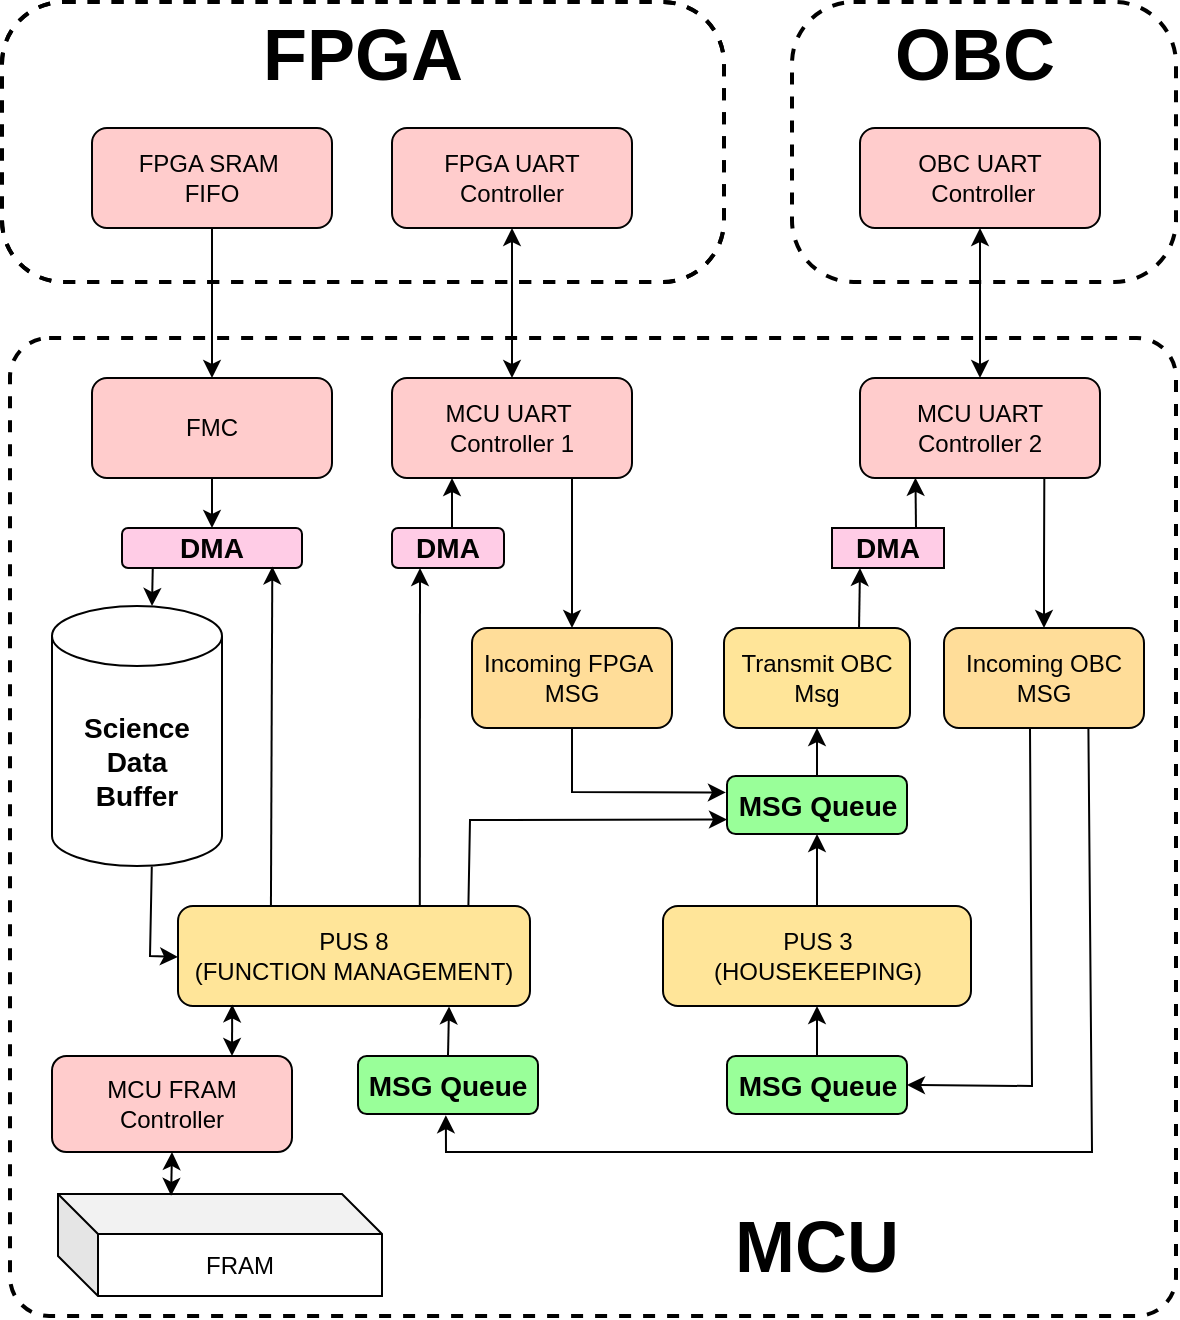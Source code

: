 <mxfile version="26.1.0">
  <diagram name="Pagină-1" id="ddQv_wzsTZBWzUbWPsOU">
    <mxGraphModel dx="1802" dy="810" grid="0" gridSize="10" guides="1" tooltips="1" connect="1" arrows="1" fold="1" page="1" pageScale="1" pageWidth="827" pageHeight="1169" math="0" shadow="0">
      <root>
        <mxCell id="0" />
        <mxCell id="1" parent="0" />
        <mxCell id="Oofgd8KAAimV3NUf_qpA-2" value="Incoming OBC&#xa;MSG" style="rounded=1;whiteSpace=wrap;fillColor=#FFDD99;" parent="1" vertex="1">
          <mxGeometry x="486" y="350" width="100" height="50" as="geometry" />
        </mxCell>
        <mxCell id="Oofgd8KAAimV3NUf_qpA-3" value="PUS 8&#xa;(FUNCTION MANAGEMENT)" style="rounded=1;whiteSpace=wrap;fillColor=#FFE599;" parent="1" vertex="1">
          <mxGeometry x="103" y="489" width="176" height="50" as="geometry" />
        </mxCell>
        <mxCell id="Oofgd8KAAimV3NUf_qpA-4" value="PUS 3&#xa;(HOUSEKEEPING)" style="rounded=1;whiteSpace=wrap;fillColor=#FFE599;" parent="1" vertex="1">
          <mxGeometry x="345.5" y="489" width="154" height="50" as="geometry" />
        </mxCell>
        <mxCell id="Oofgd8KAAimV3NUf_qpA-5" value="Transmit OBC&#xa;Msg" style="rounded=1;whiteSpace=wrap;fillColor=#FFE599;" parent="1" vertex="1">
          <mxGeometry x="376" y="350" width="93" height="50" as="geometry" />
        </mxCell>
        <mxCell id="Oofgd8KAAimV3NUf_qpA-11" value="OBC UART&#xa; Controller" style="rounded=1;whiteSpace=wrap;fillColor=#FFCCCC;" parent="1" vertex="1">
          <mxGeometry x="444" y="100" width="120" height="50" as="geometry" />
        </mxCell>
        <mxCell id="Oofgd8KAAimV3NUf_qpA-13" value="FPGA UART Controller" style="rounded=1;whiteSpace=wrap;fillColor=#FFCCCC;" parent="1" vertex="1">
          <mxGeometry x="210" y="100" width="120" height="50" as="geometry" />
        </mxCell>
        <mxCell id="Oofgd8KAAimV3NUf_qpA-15" value="MCU UART&#xa;Controller 2" style="rounded=1;whiteSpace=wrap;fillColor=#FFCCCC;" parent="1" vertex="1">
          <mxGeometry x="444" y="225" width="120" height="50" as="geometry" />
        </mxCell>
        <mxCell id="Oofgd8KAAimV3NUf_qpA-29" value="" style="endArrow=classic;html=1;rounded=0;entryX=1;entryY=0.5;entryDx=0;entryDy=0;exitX=0.43;exitY=1.001;exitDx=0;exitDy=0;exitPerimeter=0;" parent="1" source="Oofgd8KAAimV3NUf_qpA-2" target="Y2emWDWQEBasdr7QZTMM-36" edge="1">
          <mxGeometry width="50" height="50" relative="1" as="geometry">
            <mxPoint x="529" y="401" as="sourcePoint" />
            <mxPoint x="574.0" y="511.0" as="targetPoint" />
            <Array as="points">
              <mxPoint x="530" y="579" />
            </Array>
          </mxGeometry>
        </mxCell>
        <mxCell id="uqsOZBm66acdyXTOZB4C-3" value="" style="endArrow=classic;html=1;rounded=0;entryX=0.25;entryY=1;entryDx=0;entryDy=0;exitX=0.687;exitY=-0.001;exitDx=0;exitDy=0;exitPerimeter=0;" parent="1" target="Y2emWDWQEBasdr7QZTMM-10" edge="1" source="Oofgd8KAAimV3NUf_qpA-3">
          <mxGeometry width="50" height="50" relative="1" as="geometry">
            <mxPoint x="270" y="560" as="sourcePoint" />
            <mxPoint x="270" y="370" as="targetPoint" />
          </mxGeometry>
        </mxCell>
        <mxCell id="uqsOZBm66acdyXTOZB4C-2" value="MCU UART &#xa;Controller 1" style="rounded=1;whiteSpace=wrap;fillColor=#FFCCCC;" parent="1" vertex="1">
          <mxGeometry x="210" y="225" width="120" height="50" as="geometry" />
        </mxCell>
        <mxCell id="uqsOZBm66acdyXTOZB4C-6" value="FRAM" style="shape=cube;whiteSpace=wrap;html=1;boundedLbl=1;backgroundOutline=1;darkOpacity=0.05;darkOpacity2=0.1;" parent="1" vertex="1">
          <mxGeometry x="43" y="633" width="162" height="51" as="geometry" />
        </mxCell>
        <mxCell id="uqsOZBm66acdyXTOZB4C-10" value="Incoming FPGA &#xa;MSG" style="rounded=1;whiteSpace=wrap;fillColor=#FFDD99;" parent="1" vertex="1">
          <mxGeometry x="250" y="350" width="100" height="50" as="geometry" />
        </mxCell>
        <mxCell id="Y2emWDWQEBasdr7QZTMM-3" value="FMC" style="rounded=1;whiteSpace=wrap;fillColor=#FFCCCC;" vertex="1" parent="1">
          <mxGeometry x="60" y="225" width="120" height="50" as="geometry" />
        </mxCell>
        <mxCell id="Y2emWDWQEBasdr7QZTMM-4" value="FPGA SRAM &#xa;FIFO" style="rounded=1;whiteSpace=wrap;fillColor=#FFCCCC;" vertex="1" parent="1">
          <mxGeometry x="60" y="100" width="120" height="50" as="geometry" />
        </mxCell>
        <mxCell id="Y2emWDWQEBasdr7QZTMM-5" value="" style="endArrow=classic;html=1;rounded=0;exitX=0.5;exitY=1;exitDx=0;exitDy=0;entryX=0.5;entryY=0;entryDx=0;entryDy=0;" edge="1" parent="1" source="Y2emWDWQEBasdr7QZTMM-4" target="Y2emWDWQEBasdr7QZTMM-3">
          <mxGeometry width="50" height="50" relative="1" as="geometry">
            <mxPoint x="230" y="420" as="sourcePoint" />
            <mxPoint x="280" y="370" as="targetPoint" />
          </mxGeometry>
        </mxCell>
        <mxCell id="Y2emWDWQEBasdr7QZTMM-9" value="&lt;h4&gt;&lt;font style=&quot;font-size: 14px;&quot;&gt;&lt;b style=&quot;&quot;&gt;Science&lt;br&gt;&lt;/b&gt;&lt;b style=&quot;&quot;&gt;Data&lt;br&gt;&lt;/b&gt;&lt;b style=&quot;&quot;&gt;Buffer&lt;/b&gt;&lt;/font&gt;&lt;/h4&gt;" style="shape=cylinder3;whiteSpace=wrap;html=1;boundedLbl=1;backgroundOutline=1;size=15;" vertex="1" parent="1">
          <mxGeometry x="40" y="339" width="85" height="130" as="geometry" />
        </mxCell>
        <mxCell id="Y2emWDWQEBasdr7QZTMM-10" value="&lt;font style=&quot;font-size: 14px;&quot;&gt;&lt;b&gt;DMA&lt;/b&gt;&lt;/font&gt;" style="rounded=1;whiteSpace=wrap;html=1;fillColor=light-dark(#FFCCE6,var(--ge-dark-color, #121212));" vertex="1" parent="1">
          <mxGeometry x="210" y="300" width="56" height="20" as="geometry" />
        </mxCell>
        <mxCell id="Y2emWDWQEBasdr7QZTMM-12" value="&lt;font style=&quot;font-size: 14px;&quot;&gt;&lt;b&gt;DMA&lt;/b&gt;&lt;/font&gt;" style="rounded=1;whiteSpace=wrap;html=1;fillColor=light-dark(#FFCCE6,var(--ge-dark-color, #121212));" vertex="1" parent="1">
          <mxGeometry x="75" y="300" width="90" height="20" as="geometry" />
        </mxCell>
        <mxCell id="Y2emWDWQEBasdr7QZTMM-15" value="" style="endArrow=classic;html=1;rounded=0;exitX=0.264;exitY=-0.001;exitDx=0;exitDy=0;entryX=0.835;entryY=0.961;entryDx=0;entryDy=0;entryPerimeter=0;exitPerimeter=0;" edge="1" parent="1" source="Oofgd8KAAimV3NUf_qpA-3" target="Y2emWDWQEBasdr7QZTMM-12">
          <mxGeometry width="50" height="50" relative="1" as="geometry">
            <mxPoint x="230" y="540" as="sourcePoint" />
            <mxPoint x="280" y="490" as="targetPoint" />
          </mxGeometry>
        </mxCell>
        <mxCell id="Y2emWDWQEBasdr7QZTMM-16" value="" style="endArrow=classic;html=1;rounded=0;exitX=0.171;exitY=1.003;exitDx=0;exitDy=0;exitPerimeter=0;" edge="1" parent="1" source="Y2emWDWQEBasdr7QZTMM-12">
          <mxGeometry width="50" height="50" relative="1" as="geometry">
            <mxPoint x="170" y="320" as="sourcePoint" />
            <mxPoint x="90" y="339" as="targetPoint" />
          </mxGeometry>
        </mxCell>
        <mxCell id="Y2emWDWQEBasdr7QZTMM-17" value="" style="endArrow=classic;html=1;rounded=0;exitX=0.587;exitY=1.002;exitDx=0;exitDy=0;exitPerimeter=0;entryX=0;entryY=0.509;entryDx=0;entryDy=0;entryPerimeter=0;" edge="1" parent="1" source="Y2emWDWQEBasdr7QZTMM-9" target="Oofgd8KAAimV3NUf_qpA-3">
          <mxGeometry width="50" height="50" relative="1" as="geometry">
            <mxPoint x="180" y="500" as="sourcePoint" />
            <mxPoint x="230" y="450" as="targetPoint" />
            <Array as="points">
              <mxPoint x="89" y="514" />
            </Array>
          </mxGeometry>
        </mxCell>
        <mxCell id="Y2emWDWQEBasdr7QZTMM-18" value="" style="endArrow=classic;startArrow=classic;html=1;rounded=0;entryX=0.5;entryY=1;entryDx=0;entryDy=0;exitX=0.5;exitY=0;exitDx=0;exitDy=0;" edge="1" parent="1" source="uqsOZBm66acdyXTOZB4C-2" target="Oofgd8KAAimV3NUf_qpA-13">
          <mxGeometry width="50" height="50" relative="1" as="geometry">
            <mxPoint x="110" y="480" as="sourcePoint" />
            <mxPoint x="160" y="430" as="targetPoint" />
          </mxGeometry>
        </mxCell>
        <mxCell id="Y2emWDWQEBasdr7QZTMM-20" value="" style="endArrow=classic;html=1;rounded=0;exitX=0.5;exitY=1;exitDx=0;exitDy=0;entryX=0.5;entryY=0;entryDx=0;entryDy=0;" edge="1" parent="1" source="Y2emWDWQEBasdr7QZTMM-3" target="Y2emWDWQEBasdr7QZTMM-12">
          <mxGeometry width="50" height="50" relative="1" as="geometry">
            <mxPoint x="110" y="480" as="sourcePoint" />
            <mxPoint x="160" y="430" as="targetPoint" />
          </mxGeometry>
        </mxCell>
        <mxCell id="Y2emWDWQEBasdr7QZTMM-21" value="" style="endArrow=classic;html=1;rounded=0;entryX=0.25;entryY=1;entryDx=0;entryDy=0;" edge="1" parent="1" target="uqsOZBm66acdyXTOZB4C-2">
          <mxGeometry width="50" height="50" relative="1" as="geometry">
            <mxPoint x="240" y="300" as="sourcePoint" />
            <mxPoint x="280" y="260" as="targetPoint" />
          </mxGeometry>
        </mxCell>
        <mxCell id="Y2emWDWQEBasdr7QZTMM-22" value="" style="endArrow=classic;startArrow=classic;html=1;rounded=0;entryX=0.5;entryY=1;entryDx=0;entryDy=0;exitX=0.5;exitY=0;exitDx=0;exitDy=0;" edge="1" parent="1" source="Oofgd8KAAimV3NUf_qpA-15" target="Oofgd8KAAimV3NUf_qpA-11">
          <mxGeometry width="50" height="50" relative="1" as="geometry">
            <mxPoint x="479.41" y="230" as="sourcePoint" />
            <mxPoint x="479.41" y="150" as="targetPoint" />
          </mxGeometry>
        </mxCell>
        <mxCell id="Y2emWDWQEBasdr7QZTMM-23" value="" style="endArrow=classic;html=1;rounded=0;exitX=0.75;exitY=1;exitDx=0;exitDy=0;" edge="1" parent="1" source="uqsOZBm66acdyXTOZB4C-2">
          <mxGeometry width="50" height="50" relative="1" as="geometry">
            <mxPoint x="270" y="510" as="sourcePoint" />
            <mxPoint x="300" y="350" as="targetPoint" />
          </mxGeometry>
        </mxCell>
        <mxCell id="Y2emWDWQEBasdr7QZTMM-24" value="&lt;font style=&quot;font-size: 14px;&quot;&gt;&lt;b&gt;DMA&lt;/b&gt;&lt;/font&gt;" style="rounded=1;whiteSpace=wrap;html=1;fillColor=light-dark(#FFCCE6,var(--ge-dark-color, #121212));arcSize=0;" vertex="1" parent="1">
          <mxGeometry x="430" y="300" width="56" height="20" as="geometry" />
        </mxCell>
        <mxCell id="Y2emWDWQEBasdr7QZTMM-30" value="" style="endArrow=classic;html=1;rounded=0;exitX=0.726;exitY=0.005;exitDx=0;exitDy=0;entryX=0.25;entryY=1;entryDx=0;entryDy=0;exitPerimeter=0;" edge="1" parent="1" source="Oofgd8KAAimV3NUf_qpA-5" target="Y2emWDWQEBasdr7QZTMM-24">
          <mxGeometry width="50" height="50" relative="1" as="geometry">
            <mxPoint x="380" y="450" as="sourcePoint" />
            <mxPoint x="430" y="400" as="targetPoint" />
          </mxGeometry>
        </mxCell>
        <mxCell id="Y2emWDWQEBasdr7QZTMM-31" value="" style="endArrow=classic;html=1;rounded=0;exitX=0.75;exitY=0;exitDx=0;exitDy=0;entryX=0.231;entryY=0.998;entryDx=0;entryDy=0;entryPerimeter=0;" edge="1" parent="1" source="Y2emWDWQEBasdr7QZTMM-24" target="Oofgd8KAAimV3NUf_qpA-15">
          <mxGeometry width="50" height="50" relative="1" as="geometry">
            <mxPoint x="456.014" y="300.0" as="sourcePoint" />
            <mxPoint x="455.95" y="280.04" as="targetPoint" />
          </mxGeometry>
        </mxCell>
        <mxCell id="Y2emWDWQEBasdr7QZTMM-32" value="" style="endArrow=classic;html=1;rounded=0;exitX=0.768;exitY=1.009;exitDx=0;exitDy=0;exitPerimeter=0;entryX=0.5;entryY=0;entryDx=0;entryDy=0;" edge="1" parent="1" source="Oofgd8KAAimV3NUf_qpA-15" target="Oofgd8KAAimV3NUf_qpA-2">
          <mxGeometry width="50" height="50" relative="1" as="geometry">
            <mxPoint x="430" y="470" as="sourcePoint" />
            <mxPoint x="480" y="420" as="targetPoint" />
            <Array as="points">
              <mxPoint x="536" y="320" />
            </Array>
          </mxGeometry>
        </mxCell>
        <mxCell id="Y2emWDWQEBasdr7QZTMM-33" value="&lt;font style=&quot;font-size: 14px;&quot;&gt;&lt;b&gt;MSG Queue&lt;/b&gt;&lt;/font&gt;" style="rounded=1;whiteSpace=wrap;html=1;fillColor=light-dark(#99FF99,var(--ge-dark-color, #121212));" vertex="1" parent="1">
          <mxGeometry x="377.5" y="424" width="90" height="29" as="geometry" />
        </mxCell>
        <mxCell id="Y2emWDWQEBasdr7QZTMM-34" value="" style="endArrow=classic;html=1;rounded=0;exitX=0.5;exitY=1;exitDx=0;exitDy=0;entryX=-0.006;entryY=0.284;entryDx=0;entryDy=0;entryPerimeter=0;" edge="1" parent="1" source="uqsOZBm66acdyXTOZB4C-10" target="Y2emWDWQEBasdr7QZTMM-33">
          <mxGeometry width="50" height="50" relative="1" as="geometry">
            <mxPoint x="250" y="500" as="sourcePoint" />
            <mxPoint x="320" y="440" as="targetPoint" />
            <Array as="points">
              <mxPoint x="300" y="432" />
            </Array>
          </mxGeometry>
        </mxCell>
        <mxCell id="Y2emWDWQEBasdr7QZTMM-35" value="" style="endArrow=classic;html=1;rounded=0;exitX=0.825;exitY=0.002;exitDx=0;exitDy=0;exitPerimeter=0;entryX=0;entryY=0.75;entryDx=0;entryDy=0;" edge="1" parent="1" source="Oofgd8KAAimV3NUf_qpA-3" target="Y2emWDWQEBasdr7QZTMM-33">
          <mxGeometry width="50" height="50" relative="1" as="geometry">
            <mxPoint x="240" y="560" as="sourcePoint" />
            <mxPoint x="290" y="510" as="targetPoint" />
            <Array as="points">
              <mxPoint x="249" y="446" />
            </Array>
          </mxGeometry>
        </mxCell>
        <mxCell id="Y2emWDWQEBasdr7QZTMM-36" value="&lt;font style=&quot;font-size: 14px;&quot;&gt;&lt;b&gt;MSG Queue&lt;/b&gt;&lt;/font&gt;" style="rounded=1;whiteSpace=wrap;html=1;fillColor=light-dark(#99FF99,var(--ge-dark-color, #121212));" vertex="1" parent="1">
          <mxGeometry x="377.5" y="564" width="90" height="29" as="geometry" />
        </mxCell>
        <mxCell id="Y2emWDWQEBasdr7QZTMM-37" value="&lt;b&gt;&lt;font style=&quot;font-size: 14px;&quot;&gt;MSG Queue&lt;/font&gt;&lt;/b&gt;" style="rounded=1;whiteSpace=wrap;html=1;fillColor=light-dark(#99FF99,var(--ge-dark-color, #121212));" vertex="1" parent="1">
          <mxGeometry x="193" y="564" width="90" height="29" as="geometry" />
        </mxCell>
        <mxCell id="Y2emWDWQEBasdr7QZTMM-39" value="" style="endArrow=classic;html=1;rounded=0;exitX=0.5;exitY=0;exitDx=0;exitDy=0;entryX=0.5;entryY=1;entryDx=0;entryDy=0;" edge="1" parent="1" source="Y2emWDWQEBasdr7QZTMM-36" target="Oofgd8KAAimV3NUf_qpA-4">
          <mxGeometry width="50" height="50" relative="1" as="geometry">
            <mxPoint x="260" y="540" as="sourcePoint" />
            <mxPoint x="310" y="490" as="targetPoint" />
          </mxGeometry>
        </mxCell>
        <mxCell id="Y2emWDWQEBasdr7QZTMM-41" value="" style="endArrow=classic;html=1;rounded=0;entryX=0.488;entryY=1.021;entryDx=0;entryDy=0;exitX=0.722;exitY=0.996;exitDx=0;exitDy=0;entryPerimeter=0;exitPerimeter=0;" edge="1" parent="1" source="Oofgd8KAAimV3NUf_qpA-2" target="Y2emWDWQEBasdr7QZTMM-37">
          <mxGeometry width="50" height="50" relative="1" as="geometry">
            <mxPoint x="561" y="407.85" as="sourcePoint" />
            <mxPoint x="236.92" y="600.647" as="targetPoint" />
            <Array as="points">
              <mxPoint x="560" y="612" />
              <mxPoint x="237" y="612" />
            </Array>
          </mxGeometry>
        </mxCell>
        <mxCell id="Y2emWDWQEBasdr7QZTMM-42" value="" style="endArrow=classic;html=1;rounded=0;exitX=0.5;exitY=0;exitDx=0;exitDy=0;entryX=0.77;entryY=1.004;entryDx=0;entryDy=0;entryPerimeter=0;" edge="1" parent="1" source="Y2emWDWQEBasdr7QZTMM-37" target="Oofgd8KAAimV3NUf_qpA-3">
          <mxGeometry width="50" height="50" relative="1" as="geometry">
            <mxPoint x="100" y="520" as="sourcePoint" />
            <mxPoint x="150" y="470" as="targetPoint" />
          </mxGeometry>
        </mxCell>
        <mxCell id="Y2emWDWQEBasdr7QZTMM-43" value="" style="endArrow=classic;html=1;rounded=0;entryX=0.5;entryY=1;entryDx=0;entryDy=0;exitX=0.5;exitY=0;exitDx=0;exitDy=0;" edge="1" parent="1" source="Oofgd8KAAimV3NUf_qpA-4" target="Y2emWDWQEBasdr7QZTMM-33">
          <mxGeometry width="50" height="50" relative="1" as="geometry">
            <mxPoint x="370" y="540" as="sourcePoint" />
            <mxPoint x="470" y="485" as="targetPoint" />
          </mxGeometry>
        </mxCell>
        <mxCell id="Y2emWDWQEBasdr7QZTMM-45" value="" style="endArrow=classic;html=1;rounded=0;exitX=0.5;exitY=0;exitDx=0;exitDy=0;entryX=0.5;entryY=1;entryDx=0;entryDy=0;" edge="1" parent="1" source="Y2emWDWQEBasdr7QZTMM-33" target="Oofgd8KAAimV3NUf_qpA-5">
          <mxGeometry width="50" height="50" relative="1" as="geometry">
            <mxPoint x="174" y="446" as="sourcePoint" />
            <mxPoint x="224" y="396" as="targetPoint" />
          </mxGeometry>
        </mxCell>
        <mxCell id="Y2emWDWQEBasdr7QZTMM-48" value="" style="rounded=1;whiteSpace=wrap;html=1;arcSize=22;strokeColor=#000000;dashed=1;strokeWidth=2;fillColor=#FFFFFF;fillOpacity=0.3;" vertex="1" parent="1">
          <mxGeometry x="15" y="37" width="361" height="140" as="geometry" />
        </mxCell>
        <mxCell id="Y2emWDWQEBasdr7QZTMM-49" value="&lt;h1&gt;&lt;br&gt;&lt;/h1&gt;" style="rounded=1;whiteSpace=wrap;html=1;arcSize=22;strokeColor=#000000;dashed=1;strokeWidth=2;fillColor=#FFFFFF;fillOpacity=0.3;align=center;" vertex="1" parent="1">
          <mxGeometry x="15" y="37" width="361" height="140" as="geometry" />
        </mxCell>
        <mxCell id="Y2emWDWQEBasdr7QZTMM-51" value="" style="rounded=1;whiteSpace=wrap;html=1;arcSize=4;strokeColor=#000000;dashed=1;strokeWidth=2;fillColor=#FFFFFF;fillOpacity=0.3;" vertex="1" parent="1">
          <mxGeometry x="19" y="205" width="583" height="489" as="geometry" />
        </mxCell>
        <mxCell id="Y2emWDWQEBasdr7QZTMM-50" value="" style="rounded=1;whiteSpace=wrap;html=1;arcSize=22;strokeColor=#000000;dashed=1;strokeWidth=2;fillColor=#FFFFFF;fillOpacity=0.3;" vertex="1" parent="1">
          <mxGeometry x="410" y="37" width="192" height="140" as="geometry" />
        </mxCell>
        <mxCell id="Y2emWDWQEBasdr7QZTMM-52" value="&lt;font style=&quot;font-size: 36px;&quot;&gt;&lt;b style=&quot;&quot;&gt;FPGA&lt;/b&gt;&lt;/font&gt;" style="text;html=1;align=center;verticalAlign=middle;whiteSpace=wrap;rounded=0;" vertex="1" parent="1">
          <mxGeometry x="124.25" y="42" width="142.5" height="41" as="geometry" />
        </mxCell>
        <mxCell id="Y2emWDWQEBasdr7QZTMM-53" value="&lt;font style=&quot;font-size: 36px;&quot;&gt;&lt;b style=&quot;&quot;&gt;OBC&lt;/b&gt;&lt;/font&gt;" style="text;html=1;align=center;verticalAlign=middle;whiteSpace=wrap;rounded=0;" vertex="1" parent="1">
          <mxGeometry x="430" y="42" width="142.5" height="41" as="geometry" />
        </mxCell>
        <mxCell id="Y2emWDWQEBasdr7QZTMM-55" value="MCU FRAM&#xa;Controller" style="rounded=1;whiteSpace=wrap;fillColor=#FFCCCC;" vertex="1" parent="1">
          <mxGeometry x="40" y="564" width="120" height="48" as="geometry" />
        </mxCell>
        <mxCell id="Y2emWDWQEBasdr7QZTMM-56" value="" style="endArrow=classic;startArrow=classic;html=1;rounded=0;exitX=0.75;exitY=0;exitDx=0;exitDy=0;entryX=0.154;entryY=0.984;entryDx=0;entryDy=0;entryPerimeter=0;" edge="1" parent="1" source="Y2emWDWQEBasdr7QZTMM-55" target="Oofgd8KAAimV3NUf_qpA-3">
          <mxGeometry width="50" height="50" relative="1" as="geometry">
            <mxPoint x="141" y="604" as="sourcePoint" />
            <mxPoint x="191" y="554" as="targetPoint" />
          </mxGeometry>
        </mxCell>
        <mxCell id="Y2emWDWQEBasdr7QZTMM-57" value="" style="endArrow=classic;startArrow=classic;html=1;rounded=0;entryX=0.5;entryY=1;entryDx=0;entryDy=0;exitX=0.349;exitY=0.018;exitDx=0;exitDy=0;exitPerimeter=0;" edge="1" parent="1" source="uqsOZBm66acdyXTOZB4C-6" target="Y2emWDWQEBasdr7QZTMM-55">
          <mxGeometry width="50" height="50" relative="1" as="geometry">
            <mxPoint x="100" y="672" as="sourcePoint" />
            <mxPoint x="150" y="622" as="targetPoint" />
          </mxGeometry>
        </mxCell>
        <mxCell id="Y2emWDWQEBasdr7QZTMM-58" value="&lt;font style=&quot;font-size: 36px;&quot;&gt;&lt;b style=&quot;&quot;&gt;MCU&lt;/b&gt;&lt;/font&gt;" style="text;html=1;align=center;verticalAlign=middle;whiteSpace=wrap;rounded=0;" vertex="1" parent="1">
          <mxGeometry x="326.5" y="638" width="190.5" height="41" as="geometry" />
        </mxCell>
      </root>
    </mxGraphModel>
  </diagram>
</mxfile>
